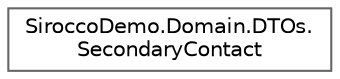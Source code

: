 digraph "Graphical Class Hierarchy"
{
 // LATEX_PDF_SIZE
  bgcolor="transparent";
  edge [fontname=Helvetica,fontsize=10,labelfontname=Helvetica,labelfontsize=10];
  node [fontname=Helvetica,fontsize=10,shape=box,height=0.2,width=0.4];
  rankdir="LR";
  Node0 [id="Node000000",label="SiroccoDemo.Domain.DTOs.\lSecondaryContact",height=0.2,width=0.4,color="grey40", fillcolor="white", style="filled",URL="$class_sirocco_demo_1_1_domain_1_1_d_t_os_1_1_secondary_contact.html",tooltip=" "];
}
